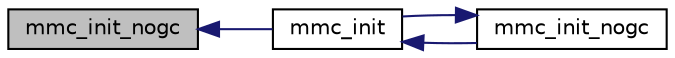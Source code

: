 digraph "mmc_init_nogc"
{
  edge [fontname="Helvetica",fontsize="10",labelfontname="Helvetica",labelfontsize="10"];
  node [fontname="Helvetica",fontsize="10",shape=record];
  rankdir="LR";
  Node11 [label="mmc_init_nogc",height=0.2,width=0.4,color="black", fillcolor="grey75", style="filled", fontcolor="black"];
  Node11 -> Node12 [dir="back",color="midnightblue",fontsize="10",style="solid",fontname="Helvetica"];
  Node12 [label="mmc_init",height=0.2,width=0.4,color="black", fillcolor="white", style="filled",URL="$d5/d50/omc__init_8h.html#aaf7795698977a5af9e0f918e87228d56"];
  Node12 -> Node13 [dir="back",color="midnightblue",fontsize="10",style="solid",fontname="Helvetica"];
  Node13 [label="mmc_init_nogc",height=0.2,width=0.4,color="black", fillcolor="white", style="filled",URL="$d5/d50/omc__init_8h.html#a63237cc17cbaec8ad42e60990c6d2036"];
  Node13 -> Node12 [dir="back",color="midnightblue",fontsize="10",style="solid",fontname="Helvetica"];
}

